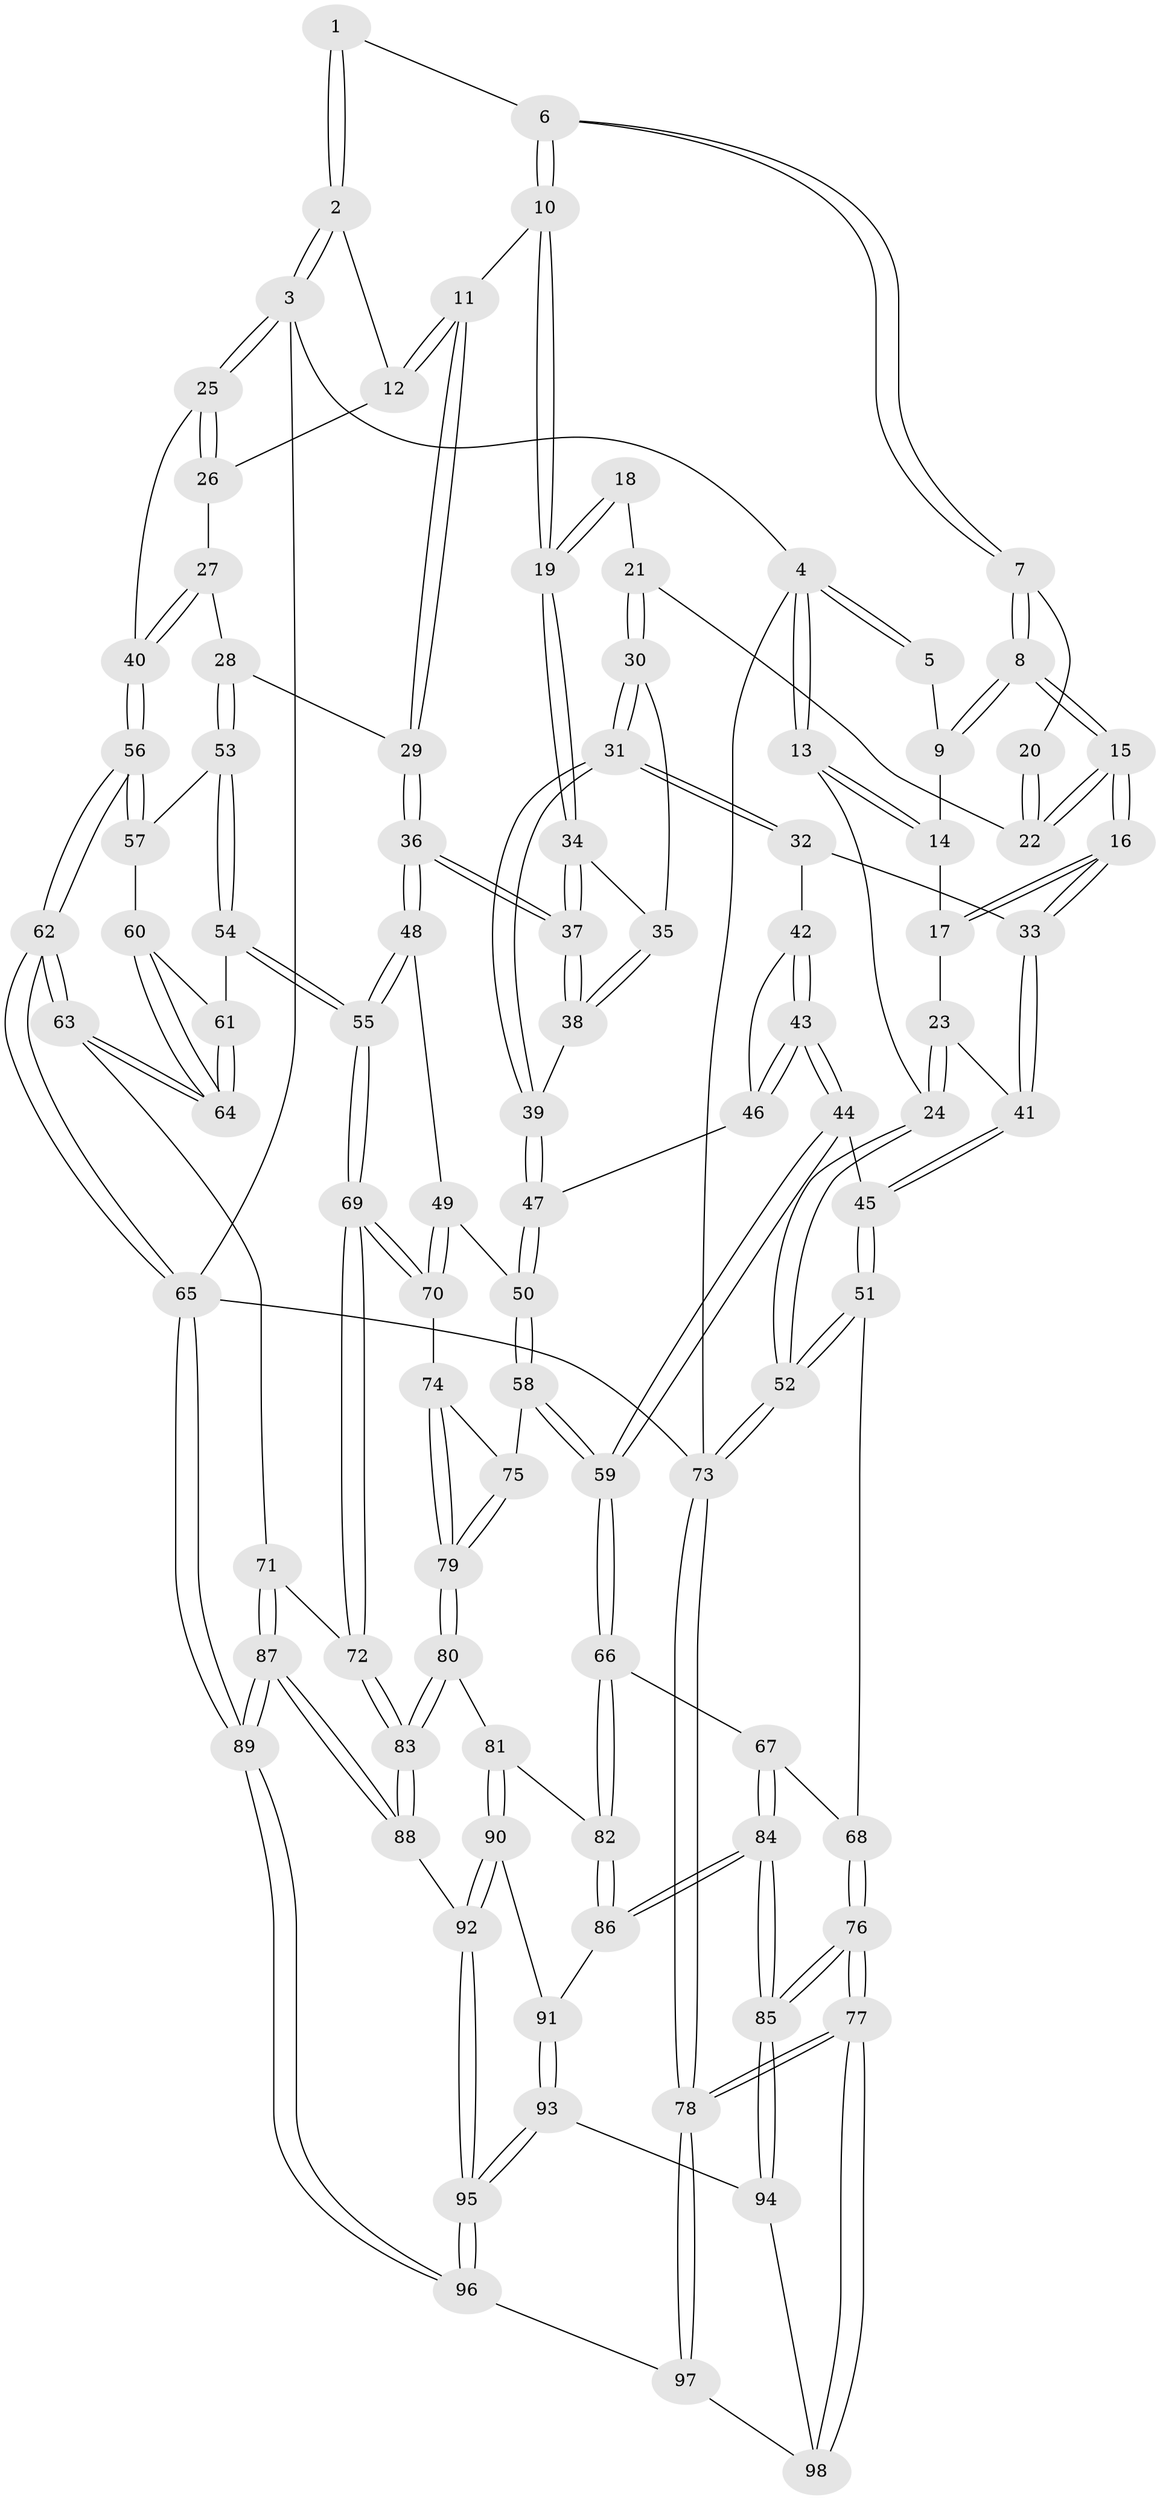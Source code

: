 // coarse degree distribution, {2: 0.057971014492753624, 3: 0.7536231884057971, 4: 0.15942028985507245, 5: 0.028985507246376812}
// Generated by graph-tools (version 1.1) at 2025/54/03/04/25 22:54:34]
// undirected, 98 vertices, 242 edges
graph export_dot {
  node [color=gray90,style=filled];
  1 [pos="+0.5584507461580782+0"];
  2 [pos="+1+0"];
  3 [pos="+1+0"];
  4 [pos="+0+0"];
  5 [pos="+0.25741873586961944+0"];
  6 [pos="+0.5776585401413199+0"];
  7 [pos="+0.35194475767197564+0.1700985618942063"];
  8 [pos="+0.2652520351753876+0.19065552585278037"];
  9 [pos="+0.21625907184591228+0"];
  10 [pos="+0.6235579973702979+0.11353367722918246"];
  11 [pos="+0.7487825981067188+0.16437445055022123"];
  12 [pos="+0.7739440359034827+0.15990840054481048"];
  13 [pos="+0+0.10204998997475448"];
  14 [pos="+0.032003151915635124+0.11669305297848415"];
  15 [pos="+0.25718993176161054+0.23373409888333208"];
  16 [pos="+0.25591042585474216+0.23646978346886155"];
  17 [pos="+0.07419829859511086+0.2098364342355764"];
  18 [pos="+0.47916579468617787+0.18401805139740643"];
  19 [pos="+0.5934335133180999+0.16393220337700387"];
  20 [pos="+0.4534537395951718+0.1858373709548685"];
  21 [pos="+0.4211922935152946+0.26792015348114256"];
  22 [pos="+0.40628926300385976+0.2604971342310611"];
  23 [pos="+0.019441099332058422+0.2911475664676684"];
  24 [pos="+0+0.37353032541038034"];
  25 [pos="+1+0"];
  26 [pos="+0.8967040044902668+0.19558251284723535"];
  27 [pos="+0.9350297054401842+0.2758827020237419"];
  28 [pos="+0.8645510956398462+0.3832981392288111"];
  29 [pos="+0.7695688146761078+0.2999813898388408"];
  30 [pos="+0.4466372224117641+0.28702107442019653"];
  31 [pos="+0.4158837593540475+0.36583375250005334"];
  32 [pos="+0.2815945074979029+0.30328143475794833"];
  33 [pos="+0.2522194444177512+0.26725181386673813"];
  34 [pos="+0.5737642793792156+0.2503813149958032"];
  35 [pos="+0.5493252287629325+0.2608809243836686"];
  36 [pos="+0.6178825496809731+0.41762826271909803"];
  37 [pos="+0.6161915540936552+0.41490809469150364"];
  38 [pos="+0.4427631546771077+0.38058787560900276"];
  39 [pos="+0.42616306703559753+0.3818471756230745"];
  40 [pos="+1+0.31130442090307936"];
  41 [pos="+0.17586034981706106+0.3432120312360502"];
  42 [pos="+0.28864277656950854+0.3337940575139225"];
  43 [pos="+0.2977861766684172+0.4648418642589663"];
  44 [pos="+0.2847772444472508+0.49341730866245137"];
  45 [pos="+0.12871893759720032+0.4862350521388281"];
  46 [pos="+0.3669454094172703+0.43354417007410384"];
  47 [pos="+0.4124009395107399+0.4331239443624674"];
  48 [pos="+0.6304962032403553+0.4826898833552678"];
  49 [pos="+0.5038359755284277+0.5453100321207983"];
  50 [pos="+0.4540401004828461+0.5592077208164616"];
  51 [pos="+0.06929397203112173+0.5398302273486919"];
  52 [pos="+0+0.5012876887512574"];
  53 [pos="+0.8662866777133609+0.4052186360721997"];
  54 [pos="+0.6690187061319873+0.5079897449389175"];
  55 [pos="+0.6684242889289039+0.5080529532361492"];
  56 [pos="+1+0.5393709363385452"];
  57 [pos="+0.8705418553917904+0.4092922467681186"];
  58 [pos="+0.42284695191028077+0.589350343379655"];
  59 [pos="+0.38256904109036816+0.6099417655351206"];
  60 [pos="+0.8691051653574392+0.4493589436222781"];
  61 [pos="+0.8268371698029509+0.5776604785525543"];
  62 [pos="+1+0.6581908996436229"];
  63 [pos="+0.9292075368977514+0.6775960213576001"];
  64 [pos="+0.9239486436116949+0.67086505090031"];
  65 [pos="+1+1"];
  66 [pos="+0.35901083371830894+0.6467697908133789"];
  67 [pos="+0.1966152184362449+0.6784463454787146"];
  68 [pos="+0.07213773621831693+0.5442784549379828"];
  69 [pos="+0.6843642285193512+0.6880064895898627"];
  70 [pos="+0.5872062446596282+0.6965115825573086"];
  71 [pos="+0.8612692159715954+0.724988049310103"];
  72 [pos="+0.6952285008746326+0.7028674116958217"];
  73 [pos="+0+1"];
  74 [pos="+0.574233263932816+0.7029238659841464"];
  75 [pos="+0.44334529552812485+0.6113802260631713"];
  76 [pos="+0+1"];
  77 [pos="+0+1"];
  78 [pos="+0+1"];
  79 [pos="+0.531644528696037+0.7451629520145377"];
  80 [pos="+0.5218898877391077+0.7683079918163536"];
  81 [pos="+0.4938527849314738+0.7879009421233396"];
  82 [pos="+0.3868625243881173+0.7446915134423335"];
  83 [pos="+0.6586658661791606+0.8256573614095483"];
  84 [pos="+0.15621961736173232+0.8643210503516724"];
  85 [pos="+0.10367362703217668+0.9361667462268208"];
  86 [pos="+0.35103594151699175+0.8212846852893041"];
  87 [pos="+0.8145663302590281+0.9763837932845286"];
  88 [pos="+0.6630430961394348+0.8705312198879983"];
  89 [pos="+0.9880691471770219+1"];
  90 [pos="+0.5010962514490831+0.8795265807203922"];
  91 [pos="+0.38711552653036113+0.8887257054567214"];
  92 [pos="+0.5440006706478392+0.9265287252527581"];
  93 [pos="+0.38261790085184855+0.9035272451939761"];
  94 [pos="+0.37581508189603263+0.9147179904166601"];
  95 [pos="+0.5207001678859318+1"];
  96 [pos="+0.5051420553688404+1"];
  97 [pos="+0.4603765294566352+1"];
  98 [pos="+0.3708354603340393+0.9430513425283191"];
  1 -- 2;
  1 -- 2;
  1 -- 6;
  2 -- 3;
  2 -- 3;
  2 -- 12;
  3 -- 4;
  3 -- 25;
  3 -- 25;
  3 -- 65;
  4 -- 5;
  4 -- 5;
  4 -- 13;
  4 -- 13;
  4 -- 73;
  5 -- 9;
  6 -- 7;
  6 -- 7;
  6 -- 10;
  6 -- 10;
  7 -- 8;
  7 -- 8;
  7 -- 20;
  8 -- 9;
  8 -- 9;
  8 -- 15;
  8 -- 15;
  9 -- 14;
  10 -- 11;
  10 -- 19;
  10 -- 19;
  11 -- 12;
  11 -- 12;
  11 -- 29;
  11 -- 29;
  12 -- 26;
  13 -- 14;
  13 -- 14;
  13 -- 24;
  14 -- 17;
  15 -- 16;
  15 -- 16;
  15 -- 22;
  15 -- 22;
  16 -- 17;
  16 -- 17;
  16 -- 33;
  16 -- 33;
  17 -- 23;
  18 -- 19;
  18 -- 19;
  18 -- 21;
  19 -- 34;
  19 -- 34;
  20 -- 22;
  20 -- 22;
  21 -- 22;
  21 -- 30;
  21 -- 30;
  23 -- 24;
  23 -- 24;
  23 -- 41;
  24 -- 52;
  24 -- 52;
  25 -- 26;
  25 -- 26;
  25 -- 40;
  26 -- 27;
  27 -- 28;
  27 -- 40;
  27 -- 40;
  28 -- 29;
  28 -- 53;
  28 -- 53;
  29 -- 36;
  29 -- 36;
  30 -- 31;
  30 -- 31;
  30 -- 35;
  31 -- 32;
  31 -- 32;
  31 -- 39;
  31 -- 39;
  32 -- 33;
  32 -- 42;
  33 -- 41;
  33 -- 41;
  34 -- 35;
  34 -- 37;
  34 -- 37;
  35 -- 38;
  35 -- 38;
  36 -- 37;
  36 -- 37;
  36 -- 48;
  36 -- 48;
  37 -- 38;
  37 -- 38;
  38 -- 39;
  39 -- 47;
  39 -- 47;
  40 -- 56;
  40 -- 56;
  41 -- 45;
  41 -- 45;
  42 -- 43;
  42 -- 43;
  42 -- 46;
  43 -- 44;
  43 -- 44;
  43 -- 46;
  43 -- 46;
  44 -- 45;
  44 -- 59;
  44 -- 59;
  45 -- 51;
  45 -- 51;
  46 -- 47;
  47 -- 50;
  47 -- 50;
  48 -- 49;
  48 -- 55;
  48 -- 55;
  49 -- 50;
  49 -- 70;
  49 -- 70;
  50 -- 58;
  50 -- 58;
  51 -- 52;
  51 -- 52;
  51 -- 68;
  52 -- 73;
  52 -- 73;
  53 -- 54;
  53 -- 54;
  53 -- 57;
  54 -- 55;
  54 -- 55;
  54 -- 61;
  55 -- 69;
  55 -- 69;
  56 -- 57;
  56 -- 57;
  56 -- 62;
  56 -- 62;
  57 -- 60;
  58 -- 59;
  58 -- 59;
  58 -- 75;
  59 -- 66;
  59 -- 66;
  60 -- 61;
  60 -- 64;
  60 -- 64;
  61 -- 64;
  61 -- 64;
  62 -- 63;
  62 -- 63;
  62 -- 65;
  62 -- 65;
  63 -- 64;
  63 -- 64;
  63 -- 71;
  65 -- 89;
  65 -- 89;
  65 -- 73;
  66 -- 67;
  66 -- 82;
  66 -- 82;
  67 -- 68;
  67 -- 84;
  67 -- 84;
  68 -- 76;
  68 -- 76;
  69 -- 70;
  69 -- 70;
  69 -- 72;
  69 -- 72;
  70 -- 74;
  71 -- 72;
  71 -- 87;
  71 -- 87;
  72 -- 83;
  72 -- 83;
  73 -- 78;
  73 -- 78;
  74 -- 75;
  74 -- 79;
  74 -- 79;
  75 -- 79;
  75 -- 79;
  76 -- 77;
  76 -- 77;
  76 -- 85;
  76 -- 85;
  77 -- 78;
  77 -- 78;
  77 -- 98;
  77 -- 98;
  78 -- 97;
  78 -- 97;
  79 -- 80;
  79 -- 80;
  80 -- 81;
  80 -- 83;
  80 -- 83;
  81 -- 82;
  81 -- 90;
  81 -- 90;
  82 -- 86;
  82 -- 86;
  83 -- 88;
  83 -- 88;
  84 -- 85;
  84 -- 85;
  84 -- 86;
  84 -- 86;
  85 -- 94;
  85 -- 94;
  86 -- 91;
  87 -- 88;
  87 -- 88;
  87 -- 89;
  87 -- 89;
  88 -- 92;
  89 -- 96;
  89 -- 96;
  90 -- 91;
  90 -- 92;
  90 -- 92;
  91 -- 93;
  91 -- 93;
  92 -- 95;
  92 -- 95;
  93 -- 94;
  93 -- 95;
  93 -- 95;
  94 -- 98;
  95 -- 96;
  95 -- 96;
  96 -- 97;
  97 -- 98;
}
